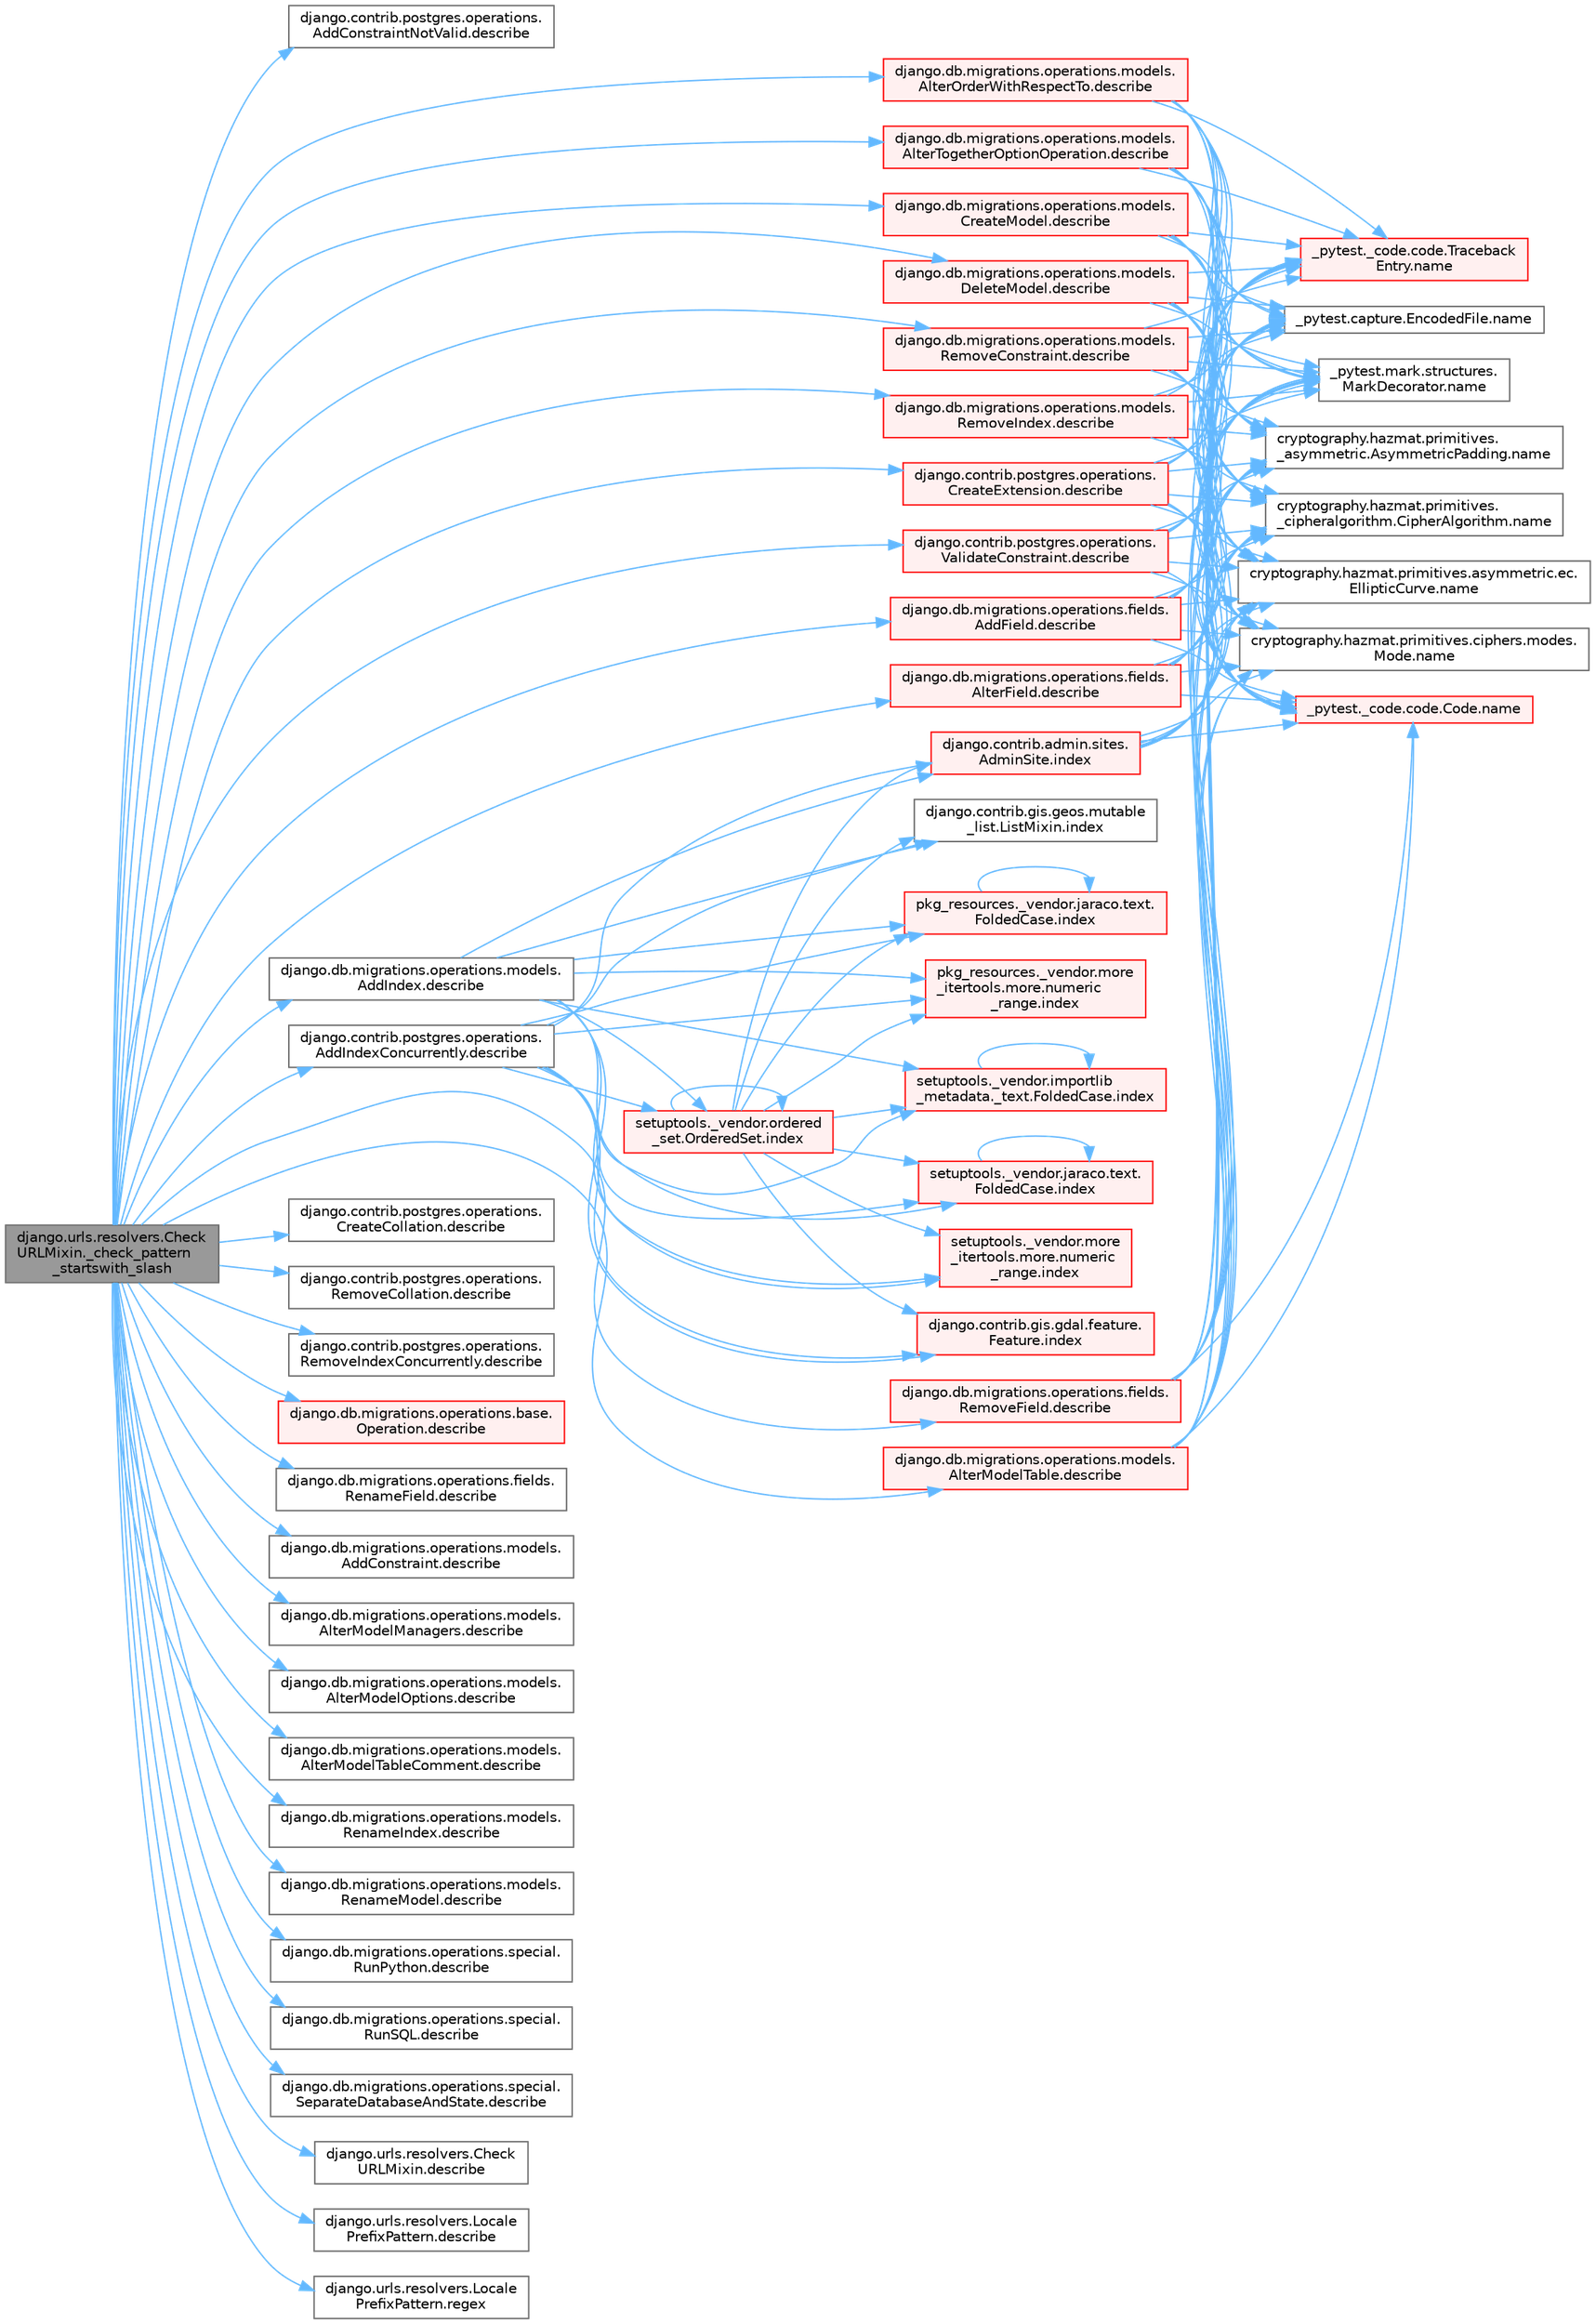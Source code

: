 digraph "django.urls.resolvers.CheckURLMixin._check_pattern_startswith_slash"
{
 // LATEX_PDF_SIZE
  bgcolor="transparent";
  edge [fontname=Helvetica,fontsize=10,labelfontname=Helvetica,labelfontsize=10];
  node [fontname=Helvetica,fontsize=10,shape=box,height=0.2,width=0.4];
  rankdir="LR";
  Node1 [id="Node000001",label="django.urls.resolvers.Check\lURLMixin._check_pattern\l_startswith_slash",height=0.2,width=0.4,color="gray40", fillcolor="grey60", style="filled", fontcolor="black",tooltip=" "];
  Node1 -> Node2 [id="edge1_Node000001_Node000002",color="steelblue1",style="solid",tooltip=" "];
  Node2 [id="Node000002",label="django.contrib.postgres.operations.\lAddConstraintNotValid.describe",height=0.2,width=0.4,color="grey40", fillcolor="white", style="filled",URL="$classdjango_1_1contrib_1_1postgres_1_1operations_1_1_add_constraint_not_valid.html#aa66f107cb766b675729d0da24921daaf",tooltip=" "];
  Node1 -> Node3 [id="edge2_Node000001_Node000003",color="steelblue1",style="solid",tooltip=" "];
  Node3 [id="Node000003",label="django.contrib.postgres.operations.\lAddIndexConcurrently.describe",height=0.2,width=0.4,color="grey40", fillcolor="white", style="filled",URL="$classdjango_1_1contrib_1_1postgres_1_1operations_1_1_add_index_concurrently.html#a84138b3c8346c4ba80783811dce25059",tooltip=" "];
  Node3 -> Node4 [id="edge3_Node000003_Node000004",color="steelblue1",style="solid",tooltip=" "];
  Node4 [id="Node000004",label="django.contrib.admin.sites.\lAdminSite.index",height=0.2,width=0.4,color="red", fillcolor="#FFF0F0", style="filled",URL="$classdjango_1_1contrib_1_1admin_1_1sites_1_1_admin_site.html#a8cc2add93ddb844723663bc9f56e8e1d",tooltip=" "];
  Node4 -> Node8 [id="edge4_Node000004_Node000008",color="steelblue1",style="solid",tooltip=" "];
  Node8 [id="Node000008",label="_pytest._code.code.Code.name",height=0.2,width=0.4,color="red", fillcolor="#FFF0F0", style="filled",URL="$class__pytest_1_1__code_1_1code_1_1_code.html#a1f3cbc53ca6df4a1bab12183694b6e78",tooltip=" "];
  Node4 -> Node20 [id="edge5_Node000004_Node000020",color="steelblue1",style="solid",tooltip=" "];
  Node20 [id="Node000020",label="_pytest._code.code.Traceback\lEntry.name",height=0.2,width=0.4,color="red", fillcolor="#FFF0F0", style="filled",URL="$class__pytest_1_1__code_1_1code_1_1_traceback_entry.html#a106b95c0753f41669fbfb8ee4c11ad3d",tooltip=" "];
  Node4 -> Node22 [id="edge6_Node000004_Node000022",color="steelblue1",style="solid",tooltip=" "];
  Node22 [id="Node000022",label="_pytest.capture.EncodedFile.name",height=0.2,width=0.4,color="grey40", fillcolor="white", style="filled",URL="$class__pytest_1_1capture_1_1_encoded_file.html#a738c73b5de21c7261d9e51f71e4f0397",tooltip=" "];
  Node4 -> Node23 [id="edge7_Node000004_Node000023",color="steelblue1",style="solid",tooltip=" "];
  Node23 [id="Node000023",label="_pytest.mark.structures.\lMarkDecorator.name",height=0.2,width=0.4,color="grey40", fillcolor="white", style="filled",URL="$class__pytest_1_1mark_1_1structures_1_1_mark_decorator.html#ae8f66760cda125450e0e3bd38689c72f",tooltip=" "];
  Node4 -> Node24 [id="edge8_Node000004_Node000024",color="steelblue1",style="solid",tooltip=" "];
  Node24 [id="Node000024",label="cryptography.hazmat.primitives.\l_asymmetric.AsymmetricPadding.name",height=0.2,width=0.4,color="grey40", fillcolor="white", style="filled",URL="$classcryptography_1_1hazmat_1_1primitives_1_1__asymmetric_1_1_asymmetric_padding.html#a8f72e8284cb336861a873ed5ce0e39b5",tooltip=" "];
  Node4 -> Node25 [id="edge9_Node000004_Node000025",color="steelblue1",style="solid",tooltip=" "];
  Node25 [id="Node000025",label="cryptography.hazmat.primitives.\l_cipheralgorithm.CipherAlgorithm.name",height=0.2,width=0.4,color="grey40", fillcolor="white", style="filled",URL="$classcryptography_1_1hazmat_1_1primitives_1_1__cipheralgorithm_1_1_cipher_algorithm.html#a50567a5c3388450ab7aa883ab34a1ac7",tooltip=" "];
  Node4 -> Node26 [id="edge10_Node000004_Node000026",color="steelblue1",style="solid",tooltip=" "];
  Node26 [id="Node000026",label="cryptography.hazmat.primitives.asymmetric.ec.\lEllipticCurve.name",height=0.2,width=0.4,color="grey40", fillcolor="white", style="filled",URL="$classcryptography_1_1hazmat_1_1primitives_1_1asymmetric_1_1ec_1_1_elliptic_curve.html#a2775c4e945309a6c7ea33dace1698a60",tooltip=" "];
  Node4 -> Node27 [id="edge11_Node000004_Node000027",color="steelblue1",style="solid",tooltip=" "];
  Node27 [id="Node000027",label="cryptography.hazmat.primitives.ciphers.modes.\lMode.name",height=0.2,width=0.4,color="grey40", fillcolor="white", style="filled",URL="$classcryptography_1_1hazmat_1_1primitives_1_1ciphers_1_1modes_1_1_mode.html#a99d93fd1370a2abbb5bb5cffbd5ff0f7",tooltip=" "];
  Node3 -> Node1619 [id="edge12_Node000003_Node001619",color="steelblue1",style="solid",tooltip=" "];
  Node1619 [id="Node001619",label="django.contrib.gis.gdal.feature.\lFeature.index",height=0.2,width=0.4,color="red", fillcolor="#FFF0F0", style="filled",URL="$classdjango_1_1contrib_1_1gis_1_1gdal_1_1feature_1_1_feature.html#ad2f0b5c6e9318af4fa9c7c4273462389",tooltip=" "];
  Node3 -> Node1620 [id="edge13_Node000003_Node001620",color="steelblue1",style="solid",tooltip=" "];
  Node1620 [id="Node001620",label="django.contrib.gis.geos.mutable\l_list.ListMixin.index",height=0.2,width=0.4,color="grey40", fillcolor="white", style="filled",URL="$classdjango_1_1contrib_1_1gis_1_1geos_1_1mutable__list_1_1_list_mixin.html#a576be6ee88925aab0cc2abd11ebf8ccf",tooltip=" "];
  Node3 -> Node1621 [id="edge14_Node000003_Node001621",color="steelblue1",style="solid",tooltip=" "];
  Node1621 [id="Node001621",label="pkg_resources._vendor.jaraco.text.\lFoldedCase.index",height=0.2,width=0.4,color="red", fillcolor="#FFF0F0", style="filled",URL="$classpkg__resources_1_1__vendor_1_1jaraco_1_1text_1_1_folded_case.html#a3155d44ed060f59fa79f8029522935db",tooltip=" "];
  Node1621 -> Node1621 [id="edge15_Node001621_Node001621",color="steelblue1",style="solid",tooltip=" "];
  Node3 -> Node1625 [id="edge16_Node000003_Node001625",color="steelblue1",style="solid",tooltip=" "];
  Node1625 [id="Node001625",label="pkg_resources._vendor.more\l_itertools.more.numeric\l_range.index",height=0.2,width=0.4,color="red", fillcolor="#FFF0F0", style="filled",URL="$classpkg__resources_1_1__vendor_1_1more__itertools_1_1more_1_1numeric__range.html#af7574fe7bbbe922a43f4bd2f20dc1052",tooltip=" "];
  Node3 -> Node1626 [id="edge17_Node000003_Node001626",color="steelblue1",style="solid",tooltip=" "];
  Node1626 [id="Node001626",label="setuptools._vendor.importlib\l_metadata._text.FoldedCase.index",height=0.2,width=0.4,color="red", fillcolor="#FFF0F0", style="filled",URL="$classsetuptools_1_1__vendor_1_1importlib__metadata_1_1__text_1_1_folded_case.html#aa160e88956ce84e7d3712722a9afd018",tooltip=" "];
  Node1626 -> Node1626 [id="edge18_Node001626_Node001626",color="steelblue1",style="solid",tooltip=" "];
  Node3 -> Node1627 [id="edge19_Node000003_Node001627",color="steelblue1",style="solid",tooltip=" "];
  Node1627 [id="Node001627",label="setuptools._vendor.jaraco.text.\lFoldedCase.index",height=0.2,width=0.4,color="red", fillcolor="#FFF0F0", style="filled",URL="$classsetuptools_1_1__vendor_1_1jaraco_1_1text_1_1_folded_case.html#ab195e323605ac4c9908ca552f9c8f870",tooltip=" "];
  Node1627 -> Node1627 [id="edge20_Node001627_Node001627",color="steelblue1",style="solid",tooltip=" "];
  Node3 -> Node1628 [id="edge21_Node000003_Node001628",color="steelblue1",style="solid",tooltip=" "];
  Node1628 [id="Node001628",label="setuptools._vendor.more\l_itertools.more.numeric\l_range.index",height=0.2,width=0.4,color="red", fillcolor="#FFF0F0", style="filled",URL="$classsetuptools_1_1__vendor_1_1more__itertools_1_1more_1_1numeric__range.html#acf0a51d22a2ee14fcd24e3ffcb02897b",tooltip=" "];
  Node3 -> Node1629 [id="edge22_Node000003_Node001629",color="steelblue1",style="solid",tooltip=" "];
  Node1629 [id="Node001629",label="setuptools._vendor.ordered\l_set.OrderedSet.index",height=0.2,width=0.4,color="red", fillcolor="#FFF0F0", style="filled",URL="$classsetuptools_1_1__vendor_1_1ordered__set_1_1_ordered_set.html#a3776e1e90eecdc18f016ad695b56723f",tooltip=" "];
  Node1629 -> Node4 [id="edge23_Node001629_Node000004",color="steelblue1",style="solid",tooltip=" "];
  Node1629 -> Node1619 [id="edge24_Node001629_Node001619",color="steelblue1",style="solid",tooltip=" "];
  Node1629 -> Node1620 [id="edge25_Node001629_Node001620",color="steelblue1",style="solid",tooltip=" "];
  Node1629 -> Node1621 [id="edge26_Node001629_Node001621",color="steelblue1",style="solid",tooltip=" "];
  Node1629 -> Node1625 [id="edge27_Node001629_Node001625",color="steelblue1",style="solid",tooltip=" "];
  Node1629 -> Node1626 [id="edge28_Node001629_Node001626",color="steelblue1",style="solid",tooltip=" "];
  Node1629 -> Node1627 [id="edge29_Node001629_Node001627",color="steelblue1",style="solid",tooltip=" "];
  Node1629 -> Node1628 [id="edge30_Node001629_Node001628",color="steelblue1",style="solid",tooltip=" "];
  Node1629 -> Node1629 [id="edge31_Node001629_Node001629",color="steelblue1",style="solid",tooltip=" "];
  Node1 -> Node1607 [id="edge32_Node000001_Node001607",color="steelblue1",style="solid",tooltip=" "];
  Node1607 [id="Node001607",label="django.contrib.postgres.operations.\lCreateCollation.describe",height=0.2,width=0.4,color="grey40", fillcolor="white", style="filled",URL="$classdjango_1_1contrib_1_1postgres_1_1operations_1_1_create_collation.html#a16be008c7bb006b9bdfa2e3f698e4dd0",tooltip=" "];
  Node1 -> Node1608 [id="edge33_Node000001_Node001608",color="steelblue1",style="solid",tooltip=" "];
  Node1608 [id="Node001608",label="django.contrib.postgres.operations.\lCreateExtension.describe",height=0.2,width=0.4,color="red", fillcolor="#FFF0F0", style="filled",URL="$classdjango_1_1contrib_1_1postgres_1_1operations_1_1_create_extension.html#a8bda728b5ab28520f953dd1794eb1a29",tooltip=" "];
  Node1608 -> Node8 [id="edge34_Node001608_Node000008",color="steelblue1",style="solid",tooltip=" "];
  Node1608 -> Node20 [id="edge35_Node001608_Node000020",color="steelblue1",style="solid",tooltip=" "];
  Node1608 -> Node22 [id="edge36_Node001608_Node000022",color="steelblue1",style="solid",tooltip=" "];
  Node1608 -> Node23 [id="edge37_Node001608_Node000023",color="steelblue1",style="solid",tooltip=" "];
  Node1608 -> Node24 [id="edge38_Node001608_Node000024",color="steelblue1",style="solid",tooltip=" "];
  Node1608 -> Node25 [id="edge39_Node001608_Node000025",color="steelblue1",style="solid",tooltip=" "];
  Node1608 -> Node26 [id="edge40_Node001608_Node000026",color="steelblue1",style="solid",tooltip=" "];
  Node1608 -> Node27 [id="edge41_Node001608_Node000027",color="steelblue1",style="solid",tooltip=" "];
  Node1 -> Node1609 [id="edge42_Node000001_Node001609",color="steelblue1",style="solid",tooltip=" "];
  Node1609 [id="Node001609",label="django.contrib.postgres.operations.\lRemoveCollation.describe",height=0.2,width=0.4,color="grey40", fillcolor="white", style="filled",URL="$classdjango_1_1contrib_1_1postgres_1_1operations_1_1_remove_collation.html#a0a39bc71cbad3f118ff161908dcc50dd",tooltip=" "];
  Node1 -> Node1610 [id="edge43_Node000001_Node001610",color="steelblue1",style="solid",tooltip=" "];
  Node1610 [id="Node001610",label="django.contrib.postgres.operations.\lRemoveIndexConcurrently.describe",height=0.2,width=0.4,color="grey40", fillcolor="white", style="filled",URL="$classdjango_1_1contrib_1_1postgres_1_1operations_1_1_remove_index_concurrently.html#afa7ae3303e9d7470872e701e7de09036",tooltip=" "];
  Node1 -> Node1611 [id="edge44_Node000001_Node001611",color="steelblue1",style="solid",tooltip=" "];
  Node1611 [id="Node001611",label="django.contrib.postgres.operations.\lValidateConstraint.describe",height=0.2,width=0.4,color="red", fillcolor="#FFF0F0", style="filled",URL="$classdjango_1_1contrib_1_1postgres_1_1operations_1_1_validate_constraint.html#aad511454076b182df728281585600438",tooltip=" "];
  Node1611 -> Node8 [id="edge45_Node001611_Node000008",color="steelblue1",style="solid",tooltip=" "];
  Node1611 -> Node20 [id="edge46_Node001611_Node000020",color="steelblue1",style="solid",tooltip=" "];
  Node1611 -> Node22 [id="edge47_Node001611_Node000022",color="steelblue1",style="solid",tooltip=" "];
  Node1611 -> Node23 [id="edge48_Node001611_Node000023",color="steelblue1",style="solid",tooltip=" "];
  Node1611 -> Node24 [id="edge49_Node001611_Node000024",color="steelblue1",style="solid",tooltip=" "];
  Node1611 -> Node25 [id="edge50_Node001611_Node000025",color="steelblue1",style="solid",tooltip=" "];
  Node1611 -> Node26 [id="edge51_Node001611_Node000026",color="steelblue1",style="solid",tooltip=" "];
  Node1611 -> Node27 [id="edge52_Node001611_Node000027",color="steelblue1",style="solid",tooltip=" "];
  Node1 -> Node1612 [id="edge53_Node000001_Node001612",color="steelblue1",style="solid",tooltip=" "];
  Node1612 [id="Node001612",label="django.db.migrations.operations.base.\lOperation.describe",height=0.2,width=0.4,color="red", fillcolor="#FFF0F0", style="filled",URL="$classdjango_1_1db_1_1migrations_1_1operations_1_1base_1_1_operation.html#a5c8477a9c9a49746db7edf2e3eb56210",tooltip=" "];
  Node1 -> Node1613 [id="edge54_Node000001_Node001613",color="steelblue1",style="solid",tooltip=" "];
  Node1613 [id="Node001613",label="django.db.migrations.operations.fields.\lAddField.describe",height=0.2,width=0.4,color="red", fillcolor="#FFF0F0", style="filled",URL="$classdjango_1_1db_1_1migrations_1_1operations_1_1fields_1_1_add_field.html#a18a051ffc94d00a07a1663a5ce88ef43",tooltip=" "];
  Node1613 -> Node8 [id="edge55_Node001613_Node000008",color="steelblue1",style="solid",tooltip=" "];
  Node1613 -> Node20 [id="edge56_Node001613_Node000020",color="steelblue1",style="solid",tooltip=" "];
  Node1613 -> Node22 [id="edge57_Node001613_Node000022",color="steelblue1",style="solid",tooltip=" "];
  Node1613 -> Node23 [id="edge58_Node001613_Node000023",color="steelblue1",style="solid",tooltip=" "];
  Node1613 -> Node24 [id="edge59_Node001613_Node000024",color="steelblue1",style="solid",tooltip=" "];
  Node1613 -> Node25 [id="edge60_Node001613_Node000025",color="steelblue1",style="solid",tooltip=" "];
  Node1613 -> Node26 [id="edge61_Node001613_Node000026",color="steelblue1",style="solid",tooltip=" "];
  Node1613 -> Node27 [id="edge62_Node001613_Node000027",color="steelblue1",style="solid",tooltip=" "];
  Node1 -> Node1614 [id="edge63_Node000001_Node001614",color="steelblue1",style="solid",tooltip=" "];
  Node1614 [id="Node001614",label="django.db.migrations.operations.fields.\lAlterField.describe",height=0.2,width=0.4,color="red", fillcolor="#FFF0F0", style="filled",URL="$classdjango_1_1db_1_1migrations_1_1operations_1_1fields_1_1_alter_field.html#ab8dc163745cf8326e95f0a5c67ec2eab",tooltip=" "];
  Node1614 -> Node8 [id="edge64_Node001614_Node000008",color="steelblue1",style="solid",tooltip=" "];
  Node1614 -> Node20 [id="edge65_Node001614_Node000020",color="steelblue1",style="solid",tooltip=" "];
  Node1614 -> Node22 [id="edge66_Node001614_Node000022",color="steelblue1",style="solid",tooltip=" "];
  Node1614 -> Node23 [id="edge67_Node001614_Node000023",color="steelblue1",style="solid",tooltip=" "];
  Node1614 -> Node24 [id="edge68_Node001614_Node000024",color="steelblue1",style="solid",tooltip=" "];
  Node1614 -> Node25 [id="edge69_Node001614_Node000025",color="steelblue1",style="solid",tooltip=" "];
  Node1614 -> Node26 [id="edge70_Node001614_Node000026",color="steelblue1",style="solid",tooltip=" "];
  Node1614 -> Node27 [id="edge71_Node001614_Node000027",color="steelblue1",style="solid",tooltip=" "];
  Node1 -> Node1615 [id="edge72_Node000001_Node001615",color="steelblue1",style="solid",tooltip=" "];
  Node1615 [id="Node001615",label="django.db.migrations.operations.fields.\lRemoveField.describe",height=0.2,width=0.4,color="red", fillcolor="#FFF0F0", style="filled",URL="$classdjango_1_1db_1_1migrations_1_1operations_1_1fields_1_1_remove_field.html#a95e17952ffb36db2ec4bb93c555a357f",tooltip=" "];
  Node1615 -> Node8 [id="edge73_Node001615_Node000008",color="steelblue1",style="solid",tooltip=" "];
  Node1615 -> Node20 [id="edge74_Node001615_Node000020",color="steelblue1",style="solid",tooltip=" "];
  Node1615 -> Node22 [id="edge75_Node001615_Node000022",color="steelblue1",style="solid",tooltip=" "];
  Node1615 -> Node23 [id="edge76_Node001615_Node000023",color="steelblue1",style="solid",tooltip=" "];
  Node1615 -> Node24 [id="edge77_Node001615_Node000024",color="steelblue1",style="solid",tooltip=" "];
  Node1615 -> Node25 [id="edge78_Node001615_Node000025",color="steelblue1",style="solid",tooltip=" "];
  Node1615 -> Node26 [id="edge79_Node001615_Node000026",color="steelblue1",style="solid",tooltip=" "];
  Node1615 -> Node27 [id="edge80_Node001615_Node000027",color="steelblue1",style="solid",tooltip=" "];
  Node1 -> Node1616 [id="edge81_Node000001_Node001616",color="steelblue1",style="solid",tooltip=" "];
  Node1616 [id="Node001616",label="django.db.migrations.operations.fields.\lRenameField.describe",height=0.2,width=0.4,color="grey40", fillcolor="white", style="filled",URL="$classdjango_1_1db_1_1migrations_1_1operations_1_1fields_1_1_rename_field.html#a0012fdc5c632c34d3fd58abf341dc22f",tooltip=" "];
  Node1 -> Node1617 [id="edge82_Node000001_Node001617",color="steelblue1",style="solid",tooltip=" "];
  Node1617 [id="Node001617",label="django.db.migrations.operations.models.\lAddConstraint.describe",height=0.2,width=0.4,color="grey40", fillcolor="white", style="filled",URL="$classdjango_1_1db_1_1migrations_1_1operations_1_1models_1_1_add_constraint.html#a672dd7b76f7223c270c36119b6c3ff13",tooltip=" "];
  Node1 -> Node1618 [id="edge83_Node000001_Node001618",color="steelblue1",style="solid",tooltip=" "];
  Node1618 [id="Node001618",label="django.db.migrations.operations.models.\lAddIndex.describe",height=0.2,width=0.4,color="grey40", fillcolor="white", style="filled",URL="$classdjango_1_1db_1_1migrations_1_1operations_1_1models_1_1_add_index.html#af600940898d33e0479390c3fdcb3fdb0",tooltip=" "];
  Node1618 -> Node4 [id="edge84_Node001618_Node000004",color="steelblue1",style="solid",tooltip=" "];
  Node1618 -> Node1619 [id="edge85_Node001618_Node001619",color="steelblue1",style="solid",tooltip=" "];
  Node1618 -> Node1620 [id="edge86_Node001618_Node001620",color="steelblue1",style="solid",tooltip=" "];
  Node1618 -> Node1621 [id="edge87_Node001618_Node001621",color="steelblue1",style="solid",tooltip=" "];
  Node1618 -> Node1625 [id="edge88_Node001618_Node001625",color="steelblue1",style="solid",tooltip=" "];
  Node1618 -> Node1626 [id="edge89_Node001618_Node001626",color="steelblue1",style="solid",tooltip=" "];
  Node1618 -> Node1627 [id="edge90_Node001618_Node001627",color="steelblue1",style="solid",tooltip=" "];
  Node1618 -> Node1628 [id="edge91_Node001618_Node001628",color="steelblue1",style="solid",tooltip=" "];
  Node1618 -> Node1629 [id="edge92_Node001618_Node001629",color="steelblue1",style="solid",tooltip=" "];
  Node1 -> Node1631 [id="edge93_Node000001_Node001631",color="steelblue1",style="solid",tooltip=" "];
  Node1631 [id="Node001631",label="django.db.migrations.operations.models.\lAlterModelManagers.describe",height=0.2,width=0.4,color="grey40", fillcolor="white", style="filled",URL="$classdjango_1_1db_1_1migrations_1_1operations_1_1models_1_1_alter_model_managers.html#a94762de8f5be231899a44894bf4ab988",tooltip=" "];
  Node1 -> Node1632 [id="edge94_Node000001_Node001632",color="steelblue1",style="solid",tooltip=" "];
  Node1632 [id="Node001632",label="django.db.migrations.operations.models.\lAlterModelOptions.describe",height=0.2,width=0.4,color="grey40", fillcolor="white", style="filled",URL="$classdjango_1_1db_1_1migrations_1_1operations_1_1models_1_1_alter_model_options.html#a5dd2462f02d335f8a3dfdaf373953f69",tooltip=" "];
  Node1 -> Node1633 [id="edge95_Node000001_Node001633",color="steelblue1",style="solid",tooltip=" "];
  Node1633 [id="Node001633",label="django.db.migrations.operations.models.\lAlterModelTable.describe",height=0.2,width=0.4,color="red", fillcolor="#FFF0F0", style="filled",URL="$classdjango_1_1db_1_1migrations_1_1operations_1_1models_1_1_alter_model_table.html#a89e58be4b41b2a022fd0b32289ccf8d6",tooltip=" "];
  Node1633 -> Node8 [id="edge96_Node001633_Node000008",color="steelblue1",style="solid",tooltip=" "];
  Node1633 -> Node20 [id="edge97_Node001633_Node000020",color="steelblue1",style="solid",tooltip=" "];
  Node1633 -> Node22 [id="edge98_Node001633_Node000022",color="steelblue1",style="solid",tooltip=" "];
  Node1633 -> Node23 [id="edge99_Node001633_Node000023",color="steelblue1",style="solid",tooltip=" "];
  Node1633 -> Node24 [id="edge100_Node001633_Node000024",color="steelblue1",style="solid",tooltip=" "];
  Node1633 -> Node25 [id="edge101_Node001633_Node000025",color="steelblue1",style="solid",tooltip=" "];
  Node1633 -> Node26 [id="edge102_Node001633_Node000026",color="steelblue1",style="solid",tooltip=" "];
  Node1633 -> Node27 [id="edge103_Node001633_Node000027",color="steelblue1",style="solid",tooltip=" "];
  Node1 -> Node1634 [id="edge104_Node000001_Node001634",color="steelblue1",style="solid",tooltip=" "];
  Node1634 [id="Node001634",label="django.db.migrations.operations.models.\lAlterModelTableComment.describe",height=0.2,width=0.4,color="grey40", fillcolor="white", style="filled",URL="$classdjango_1_1db_1_1migrations_1_1operations_1_1models_1_1_alter_model_table_comment.html#a46b443e571c92a303b285e5a30fdd39c",tooltip=" "];
  Node1 -> Node1635 [id="edge105_Node000001_Node001635",color="steelblue1",style="solid",tooltip=" "];
  Node1635 [id="Node001635",label="django.db.migrations.operations.models.\lAlterOrderWithRespectTo.describe",height=0.2,width=0.4,color="red", fillcolor="#FFF0F0", style="filled",URL="$classdjango_1_1db_1_1migrations_1_1operations_1_1models_1_1_alter_order_with_respect_to.html#adc0f360d55f1d73b66185b5a69cd1db7",tooltip=" "];
  Node1635 -> Node8 [id="edge106_Node001635_Node000008",color="steelblue1",style="solid",tooltip=" "];
  Node1635 -> Node20 [id="edge107_Node001635_Node000020",color="steelblue1",style="solid",tooltip=" "];
  Node1635 -> Node22 [id="edge108_Node001635_Node000022",color="steelblue1",style="solid",tooltip=" "];
  Node1635 -> Node23 [id="edge109_Node001635_Node000023",color="steelblue1",style="solid",tooltip=" "];
  Node1635 -> Node24 [id="edge110_Node001635_Node000024",color="steelblue1",style="solid",tooltip=" "];
  Node1635 -> Node25 [id="edge111_Node001635_Node000025",color="steelblue1",style="solid",tooltip=" "];
  Node1635 -> Node26 [id="edge112_Node001635_Node000026",color="steelblue1",style="solid",tooltip=" "];
  Node1635 -> Node27 [id="edge113_Node001635_Node000027",color="steelblue1",style="solid",tooltip=" "];
  Node1 -> Node1636 [id="edge114_Node000001_Node001636",color="steelblue1",style="solid",tooltip=" "];
  Node1636 [id="Node001636",label="django.db.migrations.operations.models.\lAlterTogetherOptionOperation.describe",height=0.2,width=0.4,color="red", fillcolor="#FFF0F0", style="filled",URL="$classdjango_1_1db_1_1migrations_1_1operations_1_1models_1_1_alter_together_option_operation.html#a6ad5134506e1cec8859ddb38cd7bf35f",tooltip=" "];
  Node1636 -> Node8 [id="edge115_Node001636_Node000008",color="steelblue1",style="solid",tooltip=" "];
  Node1636 -> Node20 [id="edge116_Node001636_Node000020",color="steelblue1",style="solid",tooltip=" "];
  Node1636 -> Node22 [id="edge117_Node001636_Node000022",color="steelblue1",style="solid",tooltip=" "];
  Node1636 -> Node23 [id="edge118_Node001636_Node000023",color="steelblue1",style="solid",tooltip=" "];
  Node1636 -> Node24 [id="edge119_Node001636_Node000024",color="steelblue1",style="solid",tooltip=" "];
  Node1636 -> Node25 [id="edge120_Node001636_Node000025",color="steelblue1",style="solid",tooltip=" "];
  Node1636 -> Node26 [id="edge121_Node001636_Node000026",color="steelblue1",style="solid",tooltip=" "];
  Node1636 -> Node27 [id="edge122_Node001636_Node000027",color="steelblue1",style="solid",tooltip=" "];
  Node1 -> Node1638 [id="edge123_Node000001_Node001638",color="steelblue1",style="solid",tooltip=" "];
  Node1638 [id="Node001638",label="django.db.migrations.operations.models.\lCreateModel.describe",height=0.2,width=0.4,color="red", fillcolor="#FFF0F0", style="filled",URL="$classdjango_1_1db_1_1migrations_1_1operations_1_1models_1_1_create_model.html#ab9b2919d28b5d911b5d76a2161ba4330",tooltip=" "];
  Node1638 -> Node8 [id="edge124_Node001638_Node000008",color="steelblue1",style="solid",tooltip=" "];
  Node1638 -> Node20 [id="edge125_Node001638_Node000020",color="steelblue1",style="solid",tooltip=" "];
  Node1638 -> Node22 [id="edge126_Node001638_Node000022",color="steelblue1",style="solid",tooltip=" "];
  Node1638 -> Node23 [id="edge127_Node001638_Node000023",color="steelblue1",style="solid",tooltip=" "];
  Node1638 -> Node24 [id="edge128_Node001638_Node000024",color="steelblue1",style="solid",tooltip=" "];
  Node1638 -> Node25 [id="edge129_Node001638_Node000025",color="steelblue1",style="solid",tooltip=" "];
  Node1638 -> Node26 [id="edge130_Node001638_Node000026",color="steelblue1",style="solid",tooltip=" "];
  Node1638 -> Node27 [id="edge131_Node001638_Node000027",color="steelblue1",style="solid",tooltip=" "];
  Node1 -> Node2290 [id="edge132_Node000001_Node002290",color="steelblue1",style="solid",tooltip=" "];
  Node2290 [id="Node002290",label="django.db.migrations.operations.models.\lDeleteModel.describe",height=0.2,width=0.4,color="red", fillcolor="#FFF0F0", style="filled",URL="$classdjango_1_1db_1_1migrations_1_1operations_1_1models_1_1_delete_model.html#a93c4aac3d9fd718ed8d4e0361a122fdb",tooltip=" "];
  Node2290 -> Node8 [id="edge133_Node002290_Node000008",color="steelblue1",style="solid",tooltip=" "];
  Node2290 -> Node20 [id="edge134_Node002290_Node000020",color="steelblue1",style="solid",tooltip=" "];
  Node2290 -> Node22 [id="edge135_Node002290_Node000022",color="steelblue1",style="solid",tooltip=" "];
  Node2290 -> Node23 [id="edge136_Node002290_Node000023",color="steelblue1",style="solid",tooltip=" "];
  Node2290 -> Node24 [id="edge137_Node002290_Node000024",color="steelblue1",style="solid",tooltip=" "];
  Node2290 -> Node25 [id="edge138_Node002290_Node000025",color="steelblue1",style="solid",tooltip=" "];
  Node2290 -> Node26 [id="edge139_Node002290_Node000026",color="steelblue1",style="solid",tooltip=" "];
  Node2290 -> Node27 [id="edge140_Node002290_Node000027",color="steelblue1",style="solid",tooltip=" "];
  Node1 -> Node2291 [id="edge141_Node000001_Node002291",color="steelblue1",style="solid",tooltip=" "];
  Node2291 [id="Node002291",label="django.db.migrations.operations.models.\lRemoveConstraint.describe",height=0.2,width=0.4,color="red", fillcolor="#FFF0F0", style="filled",URL="$classdjango_1_1db_1_1migrations_1_1operations_1_1models_1_1_remove_constraint.html#a2dd545a63a96197b6a2abb07b24baf3a",tooltip=" "];
  Node2291 -> Node8 [id="edge142_Node002291_Node000008",color="steelblue1",style="solid",tooltip=" "];
  Node2291 -> Node20 [id="edge143_Node002291_Node000020",color="steelblue1",style="solid",tooltip=" "];
  Node2291 -> Node22 [id="edge144_Node002291_Node000022",color="steelblue1",style="solid",tooltip=" "];
  Node2291 -> Node23 [id="edge145_Node002291_Node000023",color="steelblue1",style="solid",tooltip=" "];
  Node2291 -> Node24 [id="edge146_Node002291_Node000024",color="steelblue1",style="solid",tooltip=" "];
  Node2291 -> Node25 [id="edge147_Node002291_Node000025",color="steelblue1",style="solid",tooltip=" "];
  Node2291 -> Node26 [id="edge148_Node002291_Node000026",color="steelblue1",style="solid",tooltip=" "];
  Node2291 -> Node27 [id="edge149_Node002291_Node000027",color="steelblue1",style="solid",tooltip=" "];
  Node1 -> Node2292 [id="edge150_Node000001_Node002292",color="steelblue1",style="solid",tooltip=" "];
  Node2292 [id="Node002292",label="django.db.migrations.operations.models.\lRemoveIndex.describe",height=0.2,width=0.4,color="red", fillcolor="#FFF0F0", style="filled",URL="$classdjango_1_1db_1_1migrations_1_1operations_1_1models_1_1_remove_index.html#a25801dc2c3d6ff9e0e6a1ce71b91652e",tooltip=" "];
  Node2292 -> Node8 [id="edge151_Node002292_Node000008",color="steelblue1",style="solid",tooltip=" "];
  Node2292 -> Node20 [id="edge152_Node002292_Node000020",color="steelblue1",style="solid",tooltip=" "];
  Node2292 -> Node22 [id="edge153_Node002292_Node000022",color="steelblue1",style="solid",tooltip=" "];
  Node2292 -> Node23 [id="edge154_Node002292_Node000023",color="steelblue1",style="solid",tooltip=" "];
  Node2292 -> Node24 [id="edge155_Node002292_Node000024",color="steelblue1",style="solid",tooltip=" "];
  Node2292 -> Node25 [id="edge156_Node002292_Node000025",color="steelblue1",style="solid",tooltip=" "];
  Node2292 -> Node26 [id="edge157_Node002292_Node000026",color="steelblue1",style="solid",tooltip=" "];
  Node2292 -> Node27 [id="edge158_Node002292_Node000027",color="steelblue1",style="solid",tooltip=" "];
  Node1 -> Node2293 [id="edge159_Node000001_Node002293",color="steelblue1",style="solid",tooltip=" "];
  Node2293 [id="Node002293",label="django.db.migrations.operations.models.\lRenameIndex.describe",height=0.2,width=0.4,color="grey40", fillcolor="white", style="filled",URL="$classdjango_1_1db_1_1migrations_1_1operations_1_1models_1_1_rename_index.html#a16773a616c753c60f508092a1df5507e",tooltip=" "];
  Node1 -> Node2294 [id="edge160_Node000001_Node002294",color="steelblue1",style="solid",tooltip=" "];
  Node2294 [id="Node002294",label="django.db.migrations.operations.models.\lRenameModel.describe",height=0.2,width=0.4,color="grey40", fillcolor="white", style="filled",URL="$classdjango_1_1db_1_1migrations_1_1operations_1_1models_1_1_rename_model.html#acc050fde21560c6ac851abf4b120bc9b",tooltip=" "];
  Node1 -> Node2295 [id="edge161_Node000001_Node002295",color="steelblue1",style="solid",tooltip=" "];
  Node2295 [id="Node002295",label="django.db.migrations.operations.special.\lRunPython.describe",height=0.2,width=0.4,color="grey40", fillcolor="white", style="filled",URL="$classdjango_1_1db_1_1migrations_1_1operations_1_1special_1_1_run_python.html#a1ce76077cbc085ef6d0ae71f78077fc1",tooltip=" "];
  Node1 -> Node2296 [id="edge162_Node000001_Node002296",color="steelblue1",style="solid",tooltip=" "];
  Node2296 [id="Node002296",label="django.db.migrations.operations.special.\lRunSQL.describe",height=0.2,width=0.4,color="grey40", fillcolor="white", style="filled",URL="$classdjango_1_1db_1_1migrations_1_1operations_1_1special_1_1_run_s_q_l.html#a9a9e3670440f515e41b50d84db52ca42",tooltip=" "];
  Node1 -> Node2297 [id="edge163_Node000001_Node002297",color="steelblue1",style="solid",tooltip=" "];
  Node2297 [id="Node002297",label="django.db.migrations.operations.special.\lSeparateDatabaseAndState.describe",height=0.2,width=0.4,color="grey40", fillcolor="white", style="filled",URL="$classdjango_1_1db_1_1migrations_1_1operations_1_1special_1_1_separate_database_and_state.html#a7cbb551b5c69a2ee357f5d951503f09e",tooltip=" "];
  Node1 -> Node2298 [id="edge164_Node000001_Node002298",color="steelblue1",style="solid",tooltip=" "];
  Node2298 [id="Node002298",label="django.urls.resolvers.Check\lURLMixin.describe",height=0.2,width=0.4,color="grey40", fillcolor="white", style="filled",URL="$classdjango_1_1urls_1_1resolvers_1_1_check_u_r_l_mixin.html#a093b6ea187ea5febbad3f0e8e7279394",tooltip=" "];
  Node1 -> Node2299 [id="edge165_Node000001_Node002299",color="steelblue1",style="solid",tooltip=" "];
  Node2299 [id="Node002299",label="django.urls.resolvers.Locale\lPrefixPattern.describe",height=0.2,width=0.4,color="grey40", fillcolor="white", style="filled",URL="$classdjango_1_1urls_1_1resolvers_1_1_locale_prefix_pattern.html#a67d4a1bb0772d39505480203bed6c968",tooltip=" "];
  Node1 -> Node623 [id="edge166_Node000001_Node000623",color="steelblue1",style="solid",tooltip=" "];
  Node623 [id="Node000623",label="django.urls.resolvers.Locale\lPrefixPattern.regex",height=0.2,width=0.4,color="grey40", fillcolor="white", style="filled",URL="$classdjango_1_1urls_1_1resolvers_1_1_locale_prefix_pattern.html#ae0223ea32264e76c3e278211e146f92b",tooltip=" "];
}
